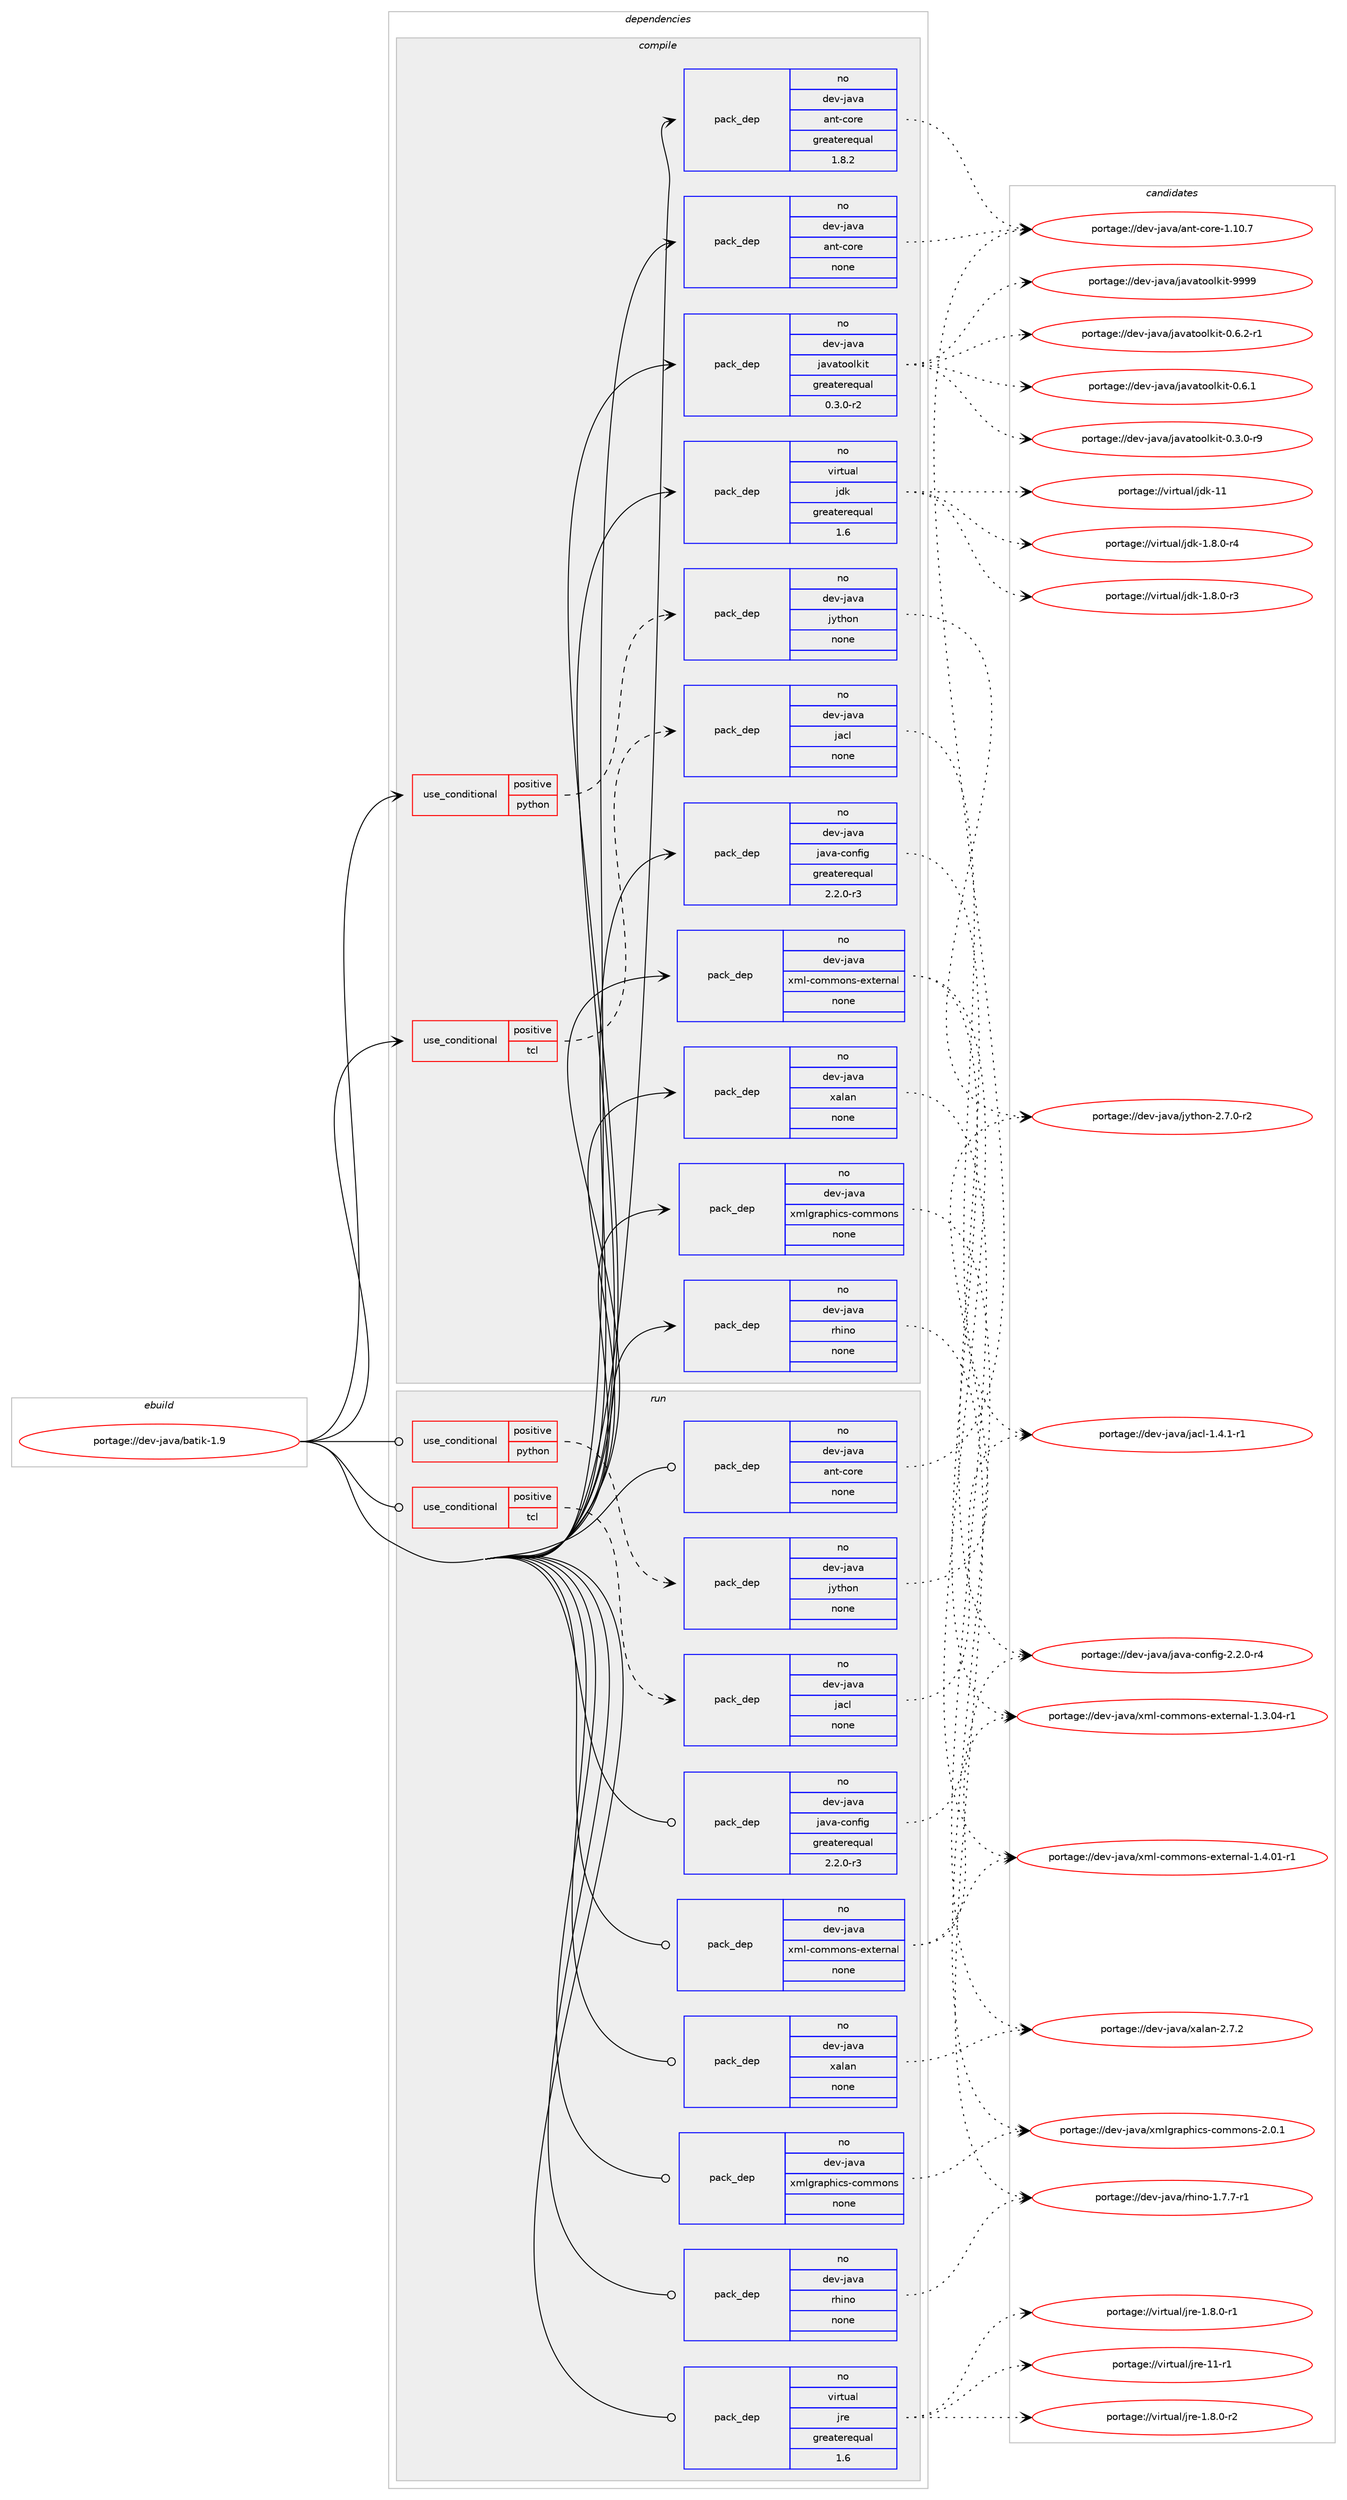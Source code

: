 digraph prolog {

# *************
# Graph options
# *************

newrank=true;
concentrate=true;
compound=true;
graph [rankdir=LR,fontname=Helvetica,fontsize=10,ranksep=1.5];#, ranksep=2.5, nodesep=0.2];
edge  [arrowhead=vee];
node  [fontname=Helvetica,fontsize=10];

# **********
# The ebuild
# **********

subgraph cluster_leftcol {
color=gray;
rank=same;
label=<<i>ebuild</i>>;
id [label="portage://dev-java/batik-1.9", color=red, width=4, href="../dev-java/batik-1.9.svg"];
}

# ****************
# The dependencies
# ****************

subgraph cluster_midcol {
color=gray;
label=<<i>dependencies</i>>;
subgraph cluster_compile {
fillcolor="#eeeeee";
style=filled;
label=<<i>compile</i>>;
subgraph cond130602 {
dependency533825 [label=<<TABLE BORDER="0" CELLBORDER="1" CELLSPACING="0" CELLPADDING="4"><TR><TD ROWSPAN="3" CELLPADDING="10">use_conditional</TD></TR><TR><TD>positive</TD></TR><TR><TD>python</TD></TR></TABLE>>, shape=none, color=red];
subgraph pack397602 {
dependency533826 [label=<<TABLE BORDER="0" CELLBORDER="1" CELLSPACING="0" CELLPADDING="4" WIDTH="220"><TR><TD ROWSPAN="6" CELLPADDING="30">pack_dep</TD></TR><TR><TD WIDTH="110">no</TD></TR><TR><TD>dev-java</TD></TR><TR><TD>jython</TD></TR><TR><TD>none</TD></TR><TR><TD></TD></TR></TABLE>>, shape=none, color=blue];
}
dependency533825:e -> dependency533826:w [weight=20,style="dashed",arrowhead="vee"];
}
id:e -> dependency533825:w [weight=20,style="solid",arrowhead="vee"];
subgraph cond130603 {
dependency533827 [label=<<TABLE BORDER="0" CELLBORDER="1" CELLSPACING="0" CELLPADDING="4"><TR><TD ROWSPAN="3" CELLPADDING="10">use_conditional</TD></TR><TR><TD>positive</TD></TR><TR><TD>tcl</TD></TR></TABLE>>, shape=none, color=red];
subgraph pack397603 {
dependency533828 [label=<<TABLE BORDER="0" CELLBORDER="1" CELLSPACING="0" CELLPADDING="4" WIDTH="220"><TR><TD ROWSPAN="6" CELLPADDING="30">pack_dep</TD></TR><TR><TD WIDTH="110">no</TD></TR><TR><TD>dev-java</TD></TR><TR><TD>jacl</TD></TR><TR><TD>none</TD></TR><TR><TD></TD></TR></TABLE>>, shape=none, color=blue];
}
dependency533827:e -> dependency533828:w [weight=20,style="dashed",arrowhead="vee"];
}
id:e -> dependency533827:w [weight=20,style="solid",arrowhead="vee"];
subgraph pack397604 {
dependency533829 [label=<<TABLE BORDER="0" CELLBORDER="1" CELLSPACING="0" CELLPADDING="4" WIDTH="220"><TR><TD ROWSPAN="6" CELLPADDING="30">pack_dep</TD></TR><TR><TD WIDTH="110">no</TD></TR><TR><TD>dev-java</TD></TR><TR><TD>ant-core</TD></TR><TR><TD>greaterequal</TD></TR><TR><TD>1.8.2</TD></TR></TABLE>>, shape=none, color=blue];
}
id:e -> dependency533829:w [weight=20,style="solid",arrowhead="vee"];
subgraph pack397605 {
dependency533830 [label=<<TABLE BORDER="0" CELLBORDER="1" CELLSPACING="0" CELLPADDING="4" WIDTH="220"><TR><TD ROWSPAN="6" CELLPADDING="30">pack_dep</TD></TR><TR><TD WIDTH="110">no</TD></TR><TR><TD>dev-java</TD></TR><TR><TD>ant-core</TD></TR><TR><TD>none</TD></TR><TR><TD></TD></TR></TABLE>>, shape=none, color=blue];
}
id:e -> dependency533830:w [weight=20,style="solid",arrowhead="vee"];
subgraph pack397606 {
dependency533831 [label=<<TABLE BORDER="0" CELLBORDER="1" CELLSPACING="0" CELLPADDING="4" WIDTH="220"><TR><TD ROWSPAN="6" CELLPADDING="30">pack_dep</TD></TR><TR><TD WIDTH="110">no</TD></TR><TR><TD>dev-java</TD></TR><TR><TD>java-config</TD></TR><TR><TD>greaterequal</TD></TR><TR><TD>2.2.0-r3</TD></TR></TABLE>>, shape=none, color=blue];
}
id:e -> dependency533831:w [weight=20,style="solid",arrowhead="vee"];
subgraph pack397607 {
dependency533832 [label=<<TABLE BORDER="0" CELLBORDER="1" CELLSPACING="0" CELLPADDING="4" WIDTH="220"><TR><TD ROWSPAN="6" CELLPADDING="30">pack_dep</TD></TR><TR><TD WIDTH="110">no</TD></TR><TR><TD>dev-java</TD></TR><TR><TD>javatoolkit</TD></TR><TR><TD>greaterequal</TD></TR><TR><TD>0.3.0-r2</TD></TR></TABLE>>, shape=none, color=blue];
}
id:e -> dependency533832:w [weight=20,style="solid",arrowhead="vee"];
subgraph pack397608 {
dependency533833 [label=<<TABLE BORDER="0" CELLBORDER="1" CELLSPACING="0" CELLPADDING="4" WIDTH="220"><TR><TD ROWSPAN="6" CELLPADDING="30">pack_dep</TD></TR><TR><TD WIDTH="110">no</TD></TR><TR><TD>dev-java</TD></TR><TR><TD>rhino</TD></TR><TR><TD>none</TD></TR><TR><TD></TD></TR></TABLE>>, shape=none, color=blue];
}
id:e -> dependency533833:w [weight=20,style="solid",arrowhead="vee"];
subgraph pack397609 {
dependency533834 [label=<<TABLE BORDER="0" CELLBORDER="1" CELLSPACING="0" CELLPADDING="4" WIDTH="220"><TR><TD ROWSPAN="6" CELLPADDING="30">pack_dep</TD></TR><TR><TD WIDTH="110">no</TD></TR><TR><TD>dev-java</TD></TR><TR><TD>xalan</TD></TR><TR><TD>none</TD></TR><TR><TD></TD></TR></TABLE>>, shape=none, color=blue];
}
id:e -> dependency533834:w [weight=20,style="solid",arrowhead="vee"];
subgraph pack397610 {
dependency533835 [label=<<TABLE BORDER="0" CELLBORDER="1" CELLSPACING="0" CELLPADDING="4" WIDTH="220"><TR><TD ROWSPAN="6" CELLPADDING="30">pack_dep</TD></TR><TR><TD WIDTH="110">no</TD></TR><TR><TD>dev-java</TD></TR><TR><TD>xml-commons-external</TD></TR><TR><TD>none</TD></TR><TR><TD></TD></TR></TABLE>>, shape=none, color=blue];
}
id:e -> dependency533835:w [weight=20,style="solid",arrowhead="vee"];
subgraph pack397611 {
dependency533836 [label=<<TABLE BORDER="0" CELLBORDER="1" CELLSPACING="0" CELLPADDING="4" WIDTH="220"><TR><TD ROWSPAN="6" CELLPADDING="30">pack_dep</TD></TR><TR><TD WIDTH="110">no</TD></TR><TR><TD>dev-java</TD></TR><TR><TD>xmlgraphics-commons</TD></TR><TR><TD>none</TD></TR><TR><TD></TD></TR></TABLE>>, shape=none, color=blue];
}
id:e -> dependency533836:w [weight=20,style="solid",arrowhead="vee"];
subgraph pack397612 {
dependency533837 [label=<<TABLE BORDER="0" CELLBORDER="1" CELLSPACING="0" CELLPADDING="4" WIDTH="220"><TR><TD ROWSPAN="6" CELLPADDING="30">pack_dep</TD></TR><TR><TD WIDTH="110">no</TD></TR><TR><TD>virtual</TD></TR><TR><TD>jdk</TD></TR><TR><TD>greaterequal</TD></TR><TR><TD>1.6</TD></TR></TABLE>>, shape=none, color=blue];
}
id:e -> dependency533837:w [weight=20,style="solid",arrowhead="vee"];
}
subgraph cluster_compileandrun {
fillcolor="#eeeeee";
style=filled;
label=<<i>compile and run</i>>;
}
subgraph cluster_run {
fillcolor="#eeeeee";
style=filled;
label=<<i>run</i>>;
subgraph cond130604 {
dependency533838 [label=<<TABLE BORDER="0" CELLBORDER="1" CELLSPACING="0" CELLPADDING="4"><TR><TD ROWSPAN="3" CELLPADDING="10">use_conditional</TD></TR><TR><TD>positive</TD></TR><TR><TD>python</TD></TR></TABLE>>, shape=none, color=red];
subgraph pack397613 {
dependency533839 [label=<<TABLE BORDER="0" CELLBORDER="1" CELLSPACING="0" CELLPADDING="4" WIDTH="220"><TR><TD ROWSPAN="6" CELLPADDING="30">pack_dep</TD></TR><TR><TD WIDTH="110">no</TD></TR><TR><TD>dev-java</TD></TR><TR><TD>jython</TD></TR><TR><TD>none</TD></TR><TR><TD></TD></TR></TABLE>>, shape=none, color=blue];
}
dependency533838:e -> dependency533839:w [weight=20,style="dashed",arrowhead="vee"];
}
id:e -> dependency533838:w [weight=20,style="solid",arrowhead="odot"];
subgraph cond130605 {
dependency533840 [label=<<TABLE BORDER="0" CELLBORDER="1" CELLSPACING="0" CELLPADDING="4"><TR><TD ROWSPAN="3" CELLPADDING="10">use_conditional</TD></TR><TR><TD>positive</TD></TR><TR><TD>tcl</TD></TR></TABLE>>, shape=none, color=red];
subgraph pack397614 {
dependency533841 [label=<<TABLE BORDER="0" CELLBORDER="1" CELLSPACING="0" CELLPADDING="4" WIDTH="220"><TR><TD ROWSPAN="6" CELLPADDING="30">pack_dep</TD></TR><TR><TD WIDTH="110">no</TD></TR><TR><TD>dev-java</TD></TR><TR><TD>jacl</TD></TR><TR><TD>none</TD></TR><TR><TD></TD></TR></TABLE>>, shape=none, color=blue];
}
dependency533840:e -> dependency533841:w [weight=20,style="dashed",arrowhead="vee"];
}
id:e -> dependency533840:w [weight=20,style="solid",arrowhead="odot"];
subgraph pack397615 {
dependency533842 [label=<<TABLE BORDER="0" CELLBORDER="1" CELLSPACING="0" CELLPADDING="4" WIDTH="220"><TR><TD ROWSPAN="6" CELLPADDING="30">pack_dep</TD></TR><TR><TD WIDTH="110">no</TD></TR><TR><TD>dev-java</TD></TR><TR><TD>ant-core</TD></TR><TR><TD>none</TD></TR><TR><TD></TD></TR></TABLE>>, shape=none, color=blue];
}
id:e -> dependency533842:w [weight=20,style="solid",arrowhead="odot"];
subgraph pack397616 {
dependency533843 [label=<<TABLE BORDER="0" CELLBORDER="1" CELLSPACING="0" CELLPADDING="4" WIDTH="220"><TR><TD ROWSPAN="6" CELLPADDING="30">pack_dep</TD></TR><TR><TD WIDTH="110">no</TD></TR><TR><TD>dev-java</TD></TR><TR><TD>java-config</TD></TR><TR><TD>greaterequal</TD></TR><TR><TD>2.2.0-r3</TD></TR></TABLE>>, shape=none, color=blue];
}
id:e -> dependency533843:w [weight=20,style="solid",arrowhead="odot"];
subgraph pack397617 {
dependency533844 [label=<<TABLE BORDER="0" CELLBORDER="1" CELLSPACING="0" CELLPADDING="4" WIDTH="220"><TR><TD ROWSPAN="6" CELLPADDING="30">pack_dep</TD></TR><TR><TD WIDTH="110">no</TD></TR><TR><TD>dev-java</TD></TR><TR><TD>rhino</TD></TR><TR><TD>none</TD></TR><TR><TD></TD></TR></TABLE>>, shape=none, color=blue];
}
id:e -> dependency533844:w [weight=20,style="solid",arrowhead="odot"];
subgraph pack397618 {
dependency533845 [label=<<TABLE BORDER="0" CELLBORDER="1" CELLSPACING="0" CELLPADDING="4" WIDTH="220"><TR><TD ROWSPAN="6" CELLPADDING="30">pack_dep</TD></TR><TR><TD WIDTH="110">no</TD></TR><TR><TD>dev-java</TD></TR><TR><TD>xalan</TD></TR><TR><TD>none</TD></TR><TR><TD></TD></TR></TABLE>>, shape=none, color=blue];
}
id:e -> dependency533845:w [weight=20,style="solid",arrowhead="odot"];
subgraph pack397619 {
dependency533846 [label=<<TABLE BORDER="0" CELLBORDER="1" CELLSPACING="0" CELLPADDING="4" WIDTH="220"><TR><TD ROWSPAN="6" CELLPADDING="30">pack_dep</TD></TR><TR><TD WIDTH="110">no</TD></TR><TR><TD>dev-java</TD></TR><TR><TD>xml-commons-external</TD></TR><TR><TD>none</TD></TR><TR><TD></TD></TR></TABLE>>, shape=none, color=blue];
}
id:e -> dependency533846:w [weight=20,style="solid",arrowhead="odot"];
subgraph pack397620 {
dependency533847 [label=<<TABLE BORDER="0" CELLBORDER="1" CELLSPACING="0" CELLPADDING="4" WIDTH="220"><TR><TD ROWSPAN="6" CELLPADDING="30">pack_dep</TD></TR><TR><TD WIDTH="110">no</TD></TR><TR><TD>dev-java</TD></TR><TR><TD>xmlgraphics-commons</TD></TR><TR><TD>none</TD></TR><TR><TD></TD></TR></TABLE>>, shape=none, color=blue];
}
id:e -> dependency533847:w [weight=20,style="solid",arrowhead="odot"];
subgraph pack397621 {
dependency533848 [label=<<TABLE BORDER="0" CELLBORDER="1" CELLSPACING="0" CELLPADDING="4" WIDTH="220"><TR><TD ROWSPAN="6" CELLPADDING="30">pack_dep</TD></TR><TR><TD WIDTH="110">no</TD></TR><TR><TD>virtual</TD></TR><TR><TD>jre</TD></TR><TR><TD>greaterequal</TD></TR><TR><TD>1.6</TD></TR></TABLE>>, shape=none, color=blue];
}
id:e -> dependency533848:w [weight=20,style="solid",arrowhead="odot"];
}
}

# **************
# The candidates
# **************

subgraph cluster_choices {
rank=same;
color=gray;
label=<<i>candidates</i>>;

subgraph choice397602 {
color=black;
nodesep=1;
choice100101118451069711897471061211161041111104550465546484511450 [label="portage://dev-java/jython-2.7.0-r2", color=red, width=4,href="../dev-java/jython-2.7.0-r2.svg"];
dependency533826:e -> choice100101118451069711897471061211161041111104550465546484511450:w [style=dotted,weight="100"];
}
subgraph choice397603 {
color=black;
nodesep=1;
choice1001011184510697118974710697991084549465246494511449 [label="portage://dev-java/jacl-1.4.1-r1", color=red, width=4,href="../dev-java/jacl-1.4.1-r1.svg"];
dependency533828:e -> choice1001011184510697118974710697991084549465246494511449:w [style=dotted,weight="100"];
}
subgraph choice397604 {
color=black;
nodesep=1;
choice1001011184510697118974797110116459911111410145494649484655 [label="portage://dev-java/ant-core-1.10.7", color=red, width=4,href="../dev-java/ant-core-1.10.7.svg"];
dependency533829:e -> choice1001011184510697118974797110116459911111410145494649484655:w [style=dotted,weight="100"];
}
subgraph choice397605 {
color=black;
nodesep=1;
choice1001011184510697118974797110116459911111410145494649484655 [label="portage://dev-java/ant-core-1.10.7", color=red, width=4,href="../dev-java/ant-core-1.10.7.svg"];
dependency533830:e -> choice1001011184510697118974797110116459911111410145494649484655:w [style=dotted,weight="100"];
}
subgraph choice397606 {
color=black;
nodesep=1;
choice10010111845106971189747106971189745991111101021051034550465046484511452 [label="portage://dev-java/java-config-2.2.0-r4", color=red, width=4,href="../dev-java/java-config-2.2.0-r4.svg"];
dependency533831:e -> choice10010111845106971189747106971189745991111101021051034550465046484511452:w [style=dotted,weight="100"];
}
subgraph choice397607 {
color=black;
nodesep=1;
choice1001011184510697118974710697118971161111111081071051164557575757 [label="portage://dev-java/javatoolkit-9999", color=red, width=4,href="../dev-java/javatoolkit-9999.svg"];
choice1001011184510697118974710697118971161111111081071051164548465446504511449 [label="portage://dev-java/javatoolkit-0.6.2-r1", color=red, width=4,href="../dev-java/javatoolkit-0.6.2-r1.svg"];
choice100101118451069711897471069711897116111111108107105116454846544649 [label="portage://dev-java/javatoolkit-0.6.1", color=red, width=4,href="../dev-java/javatoolkit-0.6.1.svg"];
choice1001011184510697118974710697118971161111111081071051164548465146484511457 [label="portage://dev-java/javatoolkit-0.3.0-r9", color=red, width=4,href="../dev-java/javatoolkit-0.3.0-r9.svg"];
dependency533832:e -> choice1001011184510697118974710697118971161111111081071051164557575757:w [style=dotted,weight="100"];
dependency533832:e -> choice1001011184510697118974710697118971161111111081071051164548465446504511449:w [style=dotted,weight="100"];
dependency533832:e -> choice100101118451069711897471069711897116111111108107105116454846544649:w [style=dotted,weight="100"];
dependency533832:e -> choice1001011184510697118974710697118971161111111081071051164548465146484511457:w [style=dotted,weight="100"];
}
subgraph choice397608 {
color=black;
nodesep=1;
choice100101118451069711897471141041051101114549465546554511449 [label="portage://dev-java/rhino-1.7.7-r1", color=red, width=4,href="../dev-java/rhino-1.7.7-r1.svg"];
dependency533833:e -> choice100101118451069711897471141041051101114549465546554511449:w [style=dotted,weight="100"];
}
subgraph choice397609 {
color=black;
nodesep=1;
choice100101118451069711897471209710897110455046554650 [label="portage://dev-java/xalan-2.7.2", color=red, width=4,href="../dev-java/xalan-2.7.2.svg"];
dependency533834:e -> choice100101118451069711897471209710897110455046554650:w [style=dotted,weight="100"];
}
subgraph choice397610 {
color=black;
nodesep=1;
choice1001011184510697118974712010910845991111091091111101154510112011610111411097108454946524648494511449 [label="portage://dev-java/xml-commons-external-1.4.01-r1", color=red, width=4,href="../dev-java/xml-commons-external-1.4.01-r1.svg"];
choice1001011184510697118974712010910845991111091091111101154510112011610111411097108454946514648524511449 [label="portage://dev-java/xml-commons-external-1.3.04-r1", color=red, width=4,href="../dev-java/xml-commons-external-1.3.04-r1.svg"];
dependency533835:e -> choice1001011184510697118974712010910845991111091091111101154510112011610111411097108454946524648494511449:w [style=dotted,weight="100"];
dependency533835:e -> choice1001011184510697118974712010910845991111091091111101154510112011610111411097108454946514648524511449:w [style=dotted,weight="100"];
}
subgraph choice397611 {
color=black;
nodesep=1;
choice1001011184510697118974712010910810311497112104105991154599111109109111110115455046484649 [label="portage://dev-java/xmlgraphics-commons-2.0.1", color=red, width=4,href="../dev-java/xmlgraphics-commons-2.0.1.svg"];
dependency533836:e -> choice1001011184510697118974712010910810311497112104105991154599111109109111110115455046484649:w [style=dotted,weight="100"];
}
subgraph choice397612 {
color=black;
nodesep=1;
choice1181051141161179710847106100107454949 [label="portage://virtual/jdk-11", color=red, width=4,href="../virtual/jdk-11.svg"];
choice11810511411611797108471061001074549465646484511452 [label="portage://virtual/jdk-1.8.0-r4", color=red, width=4,href="../virtual/jdk-1.8.0-r4.svg"];
choice11810511411611797108471061001074549465646484511451 [label="portage://virtual/jdk-1.8.0-r3", color=red, width=4,href="../virtual/jdk-1.8.0-r3.svg"];
dependency533837:e -> choice1181051141161179710847106100107454949:w [style=dotted,weight="100"];
dependency533837:e -> choice11810511411611797108471061001074549465646484511452:w [style=dotted,weight="100"];
dependency533837:e -> choice11810511411611797108471061001074549465646484511451:w [style=dotted,weight="100"];
}
subgraph choice397613 {
color=black;
nodesep=1;
choice100101118451069711897471061211161041111104550465546484511450 [label="portage://dev-java/jython-2.7.0-r2", color=red, width=4,href="../dev-java/jython-2.7.0-r2.svg"];
dependency533839:e -> choice100101118451069711897471061211161041111104550465546484511450:w [style=dotted,weight="100"];
}
subgraph choice397614 {
color=black;
nodesep=1;
choice1001011184510697118974710697991084549465246494511449 [label="portage://dev-java/jacl-1.4.1-r1", color=red, width=4,href="../dev-java/jacl-1.4.1-r1.svg"];
dependency533841:e -> choice1001011184510697118974710697991084549465246494511449:w [style=dotted,weight="100"];
}
subgraph choice397615 {
color=black;
nodesep=1;
choice1001011184510697118974797110116459911111410145494649484655 [label="portage://dev-java/ant-core-1.10.7", color=red, width=4,href="../dev-java/ant-core-1.10.7.svg"];
dependency533842:e -> choice1001011184510697118974797110116459911111410145494649484655:w [style=dotted,weight="100"];
}
subgraph choice397616 {
color=black;
nodesep=1;
choice10010111845106971189747106971189745991111101021051034550465046484511452 [label="portage://dev-java/java-config-2.2.0-r4", color=red, width=4,href="../dev-java/java-config-2.2.0-r4.svg"];
dependency533843:e -> choice10010111845106971189747106971189745991111101021051034550465046484511452:w [style=dotted,weight="100"];
}
subgraph choice397617 {
color=black;
nodesep=1;
choice100101118451069711897471141041051101114549465546554511449 [label="portage://dev-java/rhino-1.7.7-r1", color=red, width=4,href="../dev-java/rhino-1.7.7-r1.svg"];
dependency533844:e -> choice100101118451069711897471141041051101114549465546554511449:w [style=dotted,weight="100"];
}
subgraph choice397618 {
color=black;
nodesep=1;
choice100101118451069711897471209710897110455046554650 [label="portage://dev-java/xalan-2.7.2", color=red, width=4,href="../dev-java/xalan-2.7.2.svg"];
dependency533845:e -> choice100101118451069711897471209710897110455046554650:w [style=dotted,weight="100"];
}
subgraph choice397619 {
color=black;
nodesep=1;
choice1001011184510697118974712010910845991111091091111101154510112011610111411097108454946524648494511449 [label="portage://dev-java/xml-commons-external-1.4.01-r1", color=red, width=4,href="../dev-java/xml-commons-external-1.4.01-r1.svg"];
choice1001011184510697118974712010910845991111091091111101154510112011610111411097108454946514648524511449 [label="portage://dev-java/xml-commons-external-1.3.04-r1", color=red, width=4,href="../dev-java/xml-commons-external-1.3.04-r1.svg"];
dependency533846:e -> choice1001011184510697118974712010910845991111091091111101154510112011610111411097108454946524648494511449:w [style=dotted,weight="100"];
dependency533846:e -> choice1001011184510697118974712010910845991111091091111101154510112011610111411097108454946514648524511449:w [style=dotted,weight="100"];
}
subgraph choice397620 {
color=black;
nodesep=1;
choice1001011184510697118974712010910810311497112104105991154599111109109111110115455046484649 [label="portage://dev-java/xmlgraphics-commons-2.0.1", color=red, width=4,href="../dev-java/xmlgraphics-commons-2.0.1.svg"];
dependency533847:e -> choice1001011184510697118974712010910810311497112104105991154599111109109111110115455046484649:w [style=dotted,weight="100"];
}
subgraph choice397621 {
color=black;
nodesep=1;
choice11810511411611797108471061141014549494511449 [label="portage://virtual/jre-11-r1", color=red, width=4,href="../virtual/jre-11-r1.svg"];
choice11810511411611797108471061141014549465646484511450 [label="portage://virtual/jre-1.8.0-r2", color=red, width=4,href="../virtual/jre-1.8.0-r2.svg"];
choice11810511411611797108471061141014549465646484511449 [label="portage://virtual/jre-1.8.0-r1", color=red, width=4,href="../virtual/jre-1.8.0-r1.svg"];
dependency533848:e -> choice11810511411611797108471061141014549494511449:w [style=dotted,weight="100"];
dependency533848:e -> choice11810511411611797108471061141014549465646484511450:w [style=dotted,weight="100"];
dependency533848:e -> choice11810511411611797108471061141014549465646484511449:w [style=dotted,weight="100"];
}
}

}
